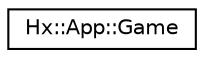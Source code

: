 digraph "Graphical Class Hierarchy"
{
  edge [fontname="Helvetica",fontsize="10",labelfontname="Helvetica",labelfontsize="10"];
  node [fontname="Helvetica",fontsize="10",shape=record];
  rankdir="LR";
  Node0 [label="Hx::App::Game",height=0.2,width=0.4,color="black", fillcolor="white", style="filled",URL="$classHx_1_1App_1_1Game.html"];
}
